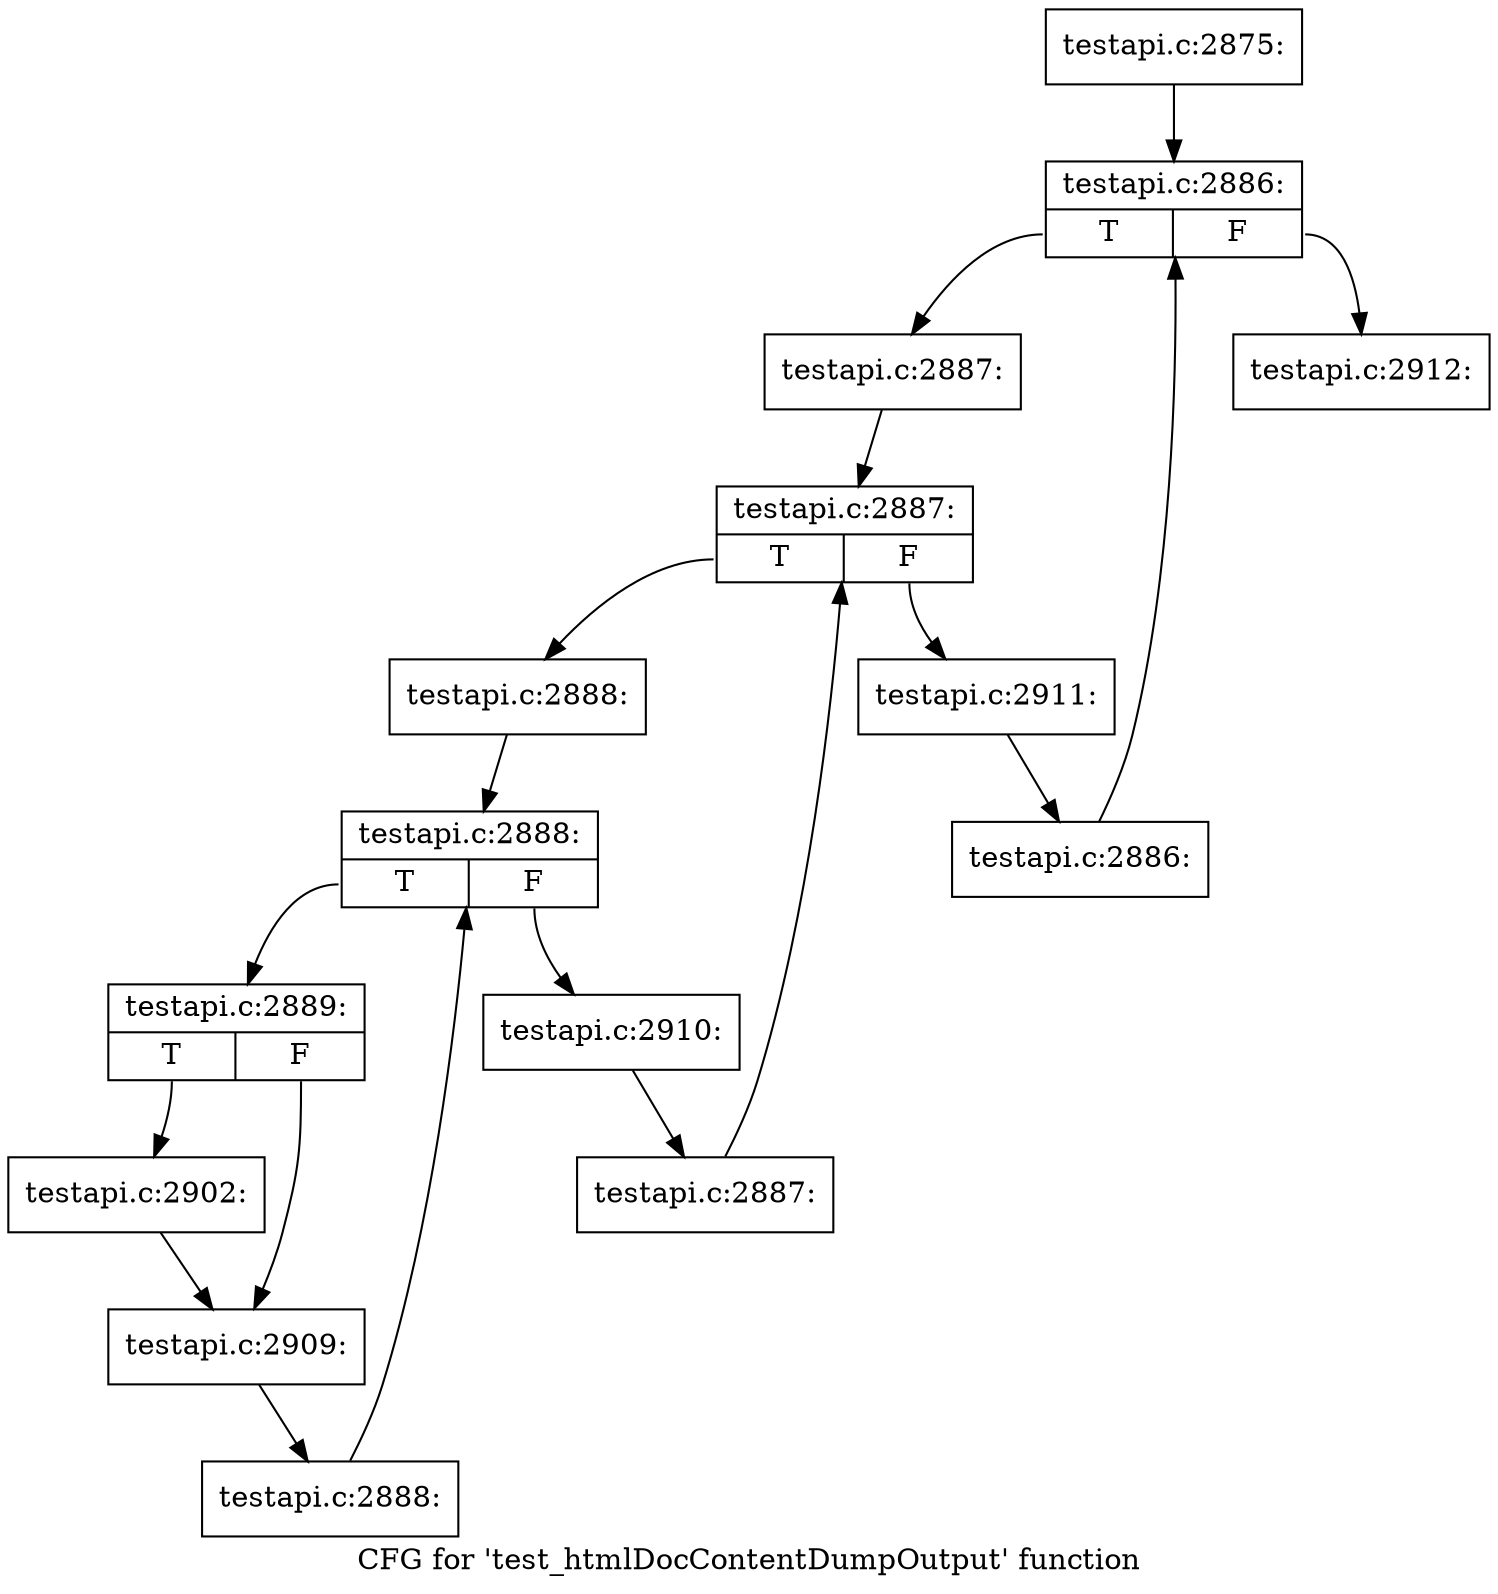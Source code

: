 digraph "CFG for 'test_htmlDocContentDumpOutput' function" {
	label="CFG for 'test_htmlDocContentDumpOutput' function";

	Node0x4196ef0 [shape=record,label="{testapi.c:2875:}"];
	Node0x4196ef0 -> Node0x4199ab0;
	Node0x4199ab0 [shape=record,label="{testapi.c:2886:|{<s0>T|<s1>F}}"];
	Node0x4199ab0:s0 -> Node0x4199d90;
	Node0x4199ab0:s1 -> Node0x4199910;
	Node0x4199d90 [shape=record,label="{testapi.c:2887:}"];
	Node0x4199d90 -> Node0x419a180;
	Node0x419a180 [shape=record,label="{testapi.c:2887:|{<s0>T|<s1>F}}"];
	Node0x419a180:s0 -> Node0x419a400;
	Node0x419a180:s1 -> Node0x419a060;
	Node0x419a400 [shape=record,label="{testapi.c:2888:}"];
	Node0x419a400 -> Node0x419a7f0;
	Node0x419a7f0 [shape=record,label="{testapi.c:2888:|{<s0>T|<s1>F}}"];
	Node0x419a7f0:s0 -> Node0x419aa70;
	Node0x419a7f0:s1 -> Node0x419a6d0;
	Node0x419aa70 [shape=record,label="{testapi.c:2889:|{<s0>T|<s1>F}}"];
	Node0x419aa70:s0 -> Node0x419be00;
	Node0x419aa70:s1 -> Node0x419c130;
	Node0x419be00 [shape=record,label="{testapi.c:2902:}"];
	Node0x419be00 -> Node0x419c130;
	Node0x419c130 [shape=record,label="{testapi.c:2909:}"];
	Node0x419c130 -> Node0x419a9e0;
	Node0x419a9e0 [shape=record,label="{testapi.c:2888:}"];
	Node0x419a9e0 -> Node0x419a7f0;
	Node0x419a6d0 [shape=record,label="{testapi.c:2910:}"];
	Node0x419a6d0 -> Node0x419a370;
	Node0x419a370 [shape=record,label="{testapi.c:2887:}"];
	Node0x419a370 -> Node0x419a180;
	Node0x419a060 [shape=record,label="{testapi.c:2911:}"];
	Node0x419a060 -> Node0x4199d00;
	Node0x4199d00 [shape=record,label="{testapi.c:2886:}"];
	Node0x4199d00 -> Node0x4199ab0;
	Node0x4199910 [shape=record,label="{testapi.c:2912:}"];
}
